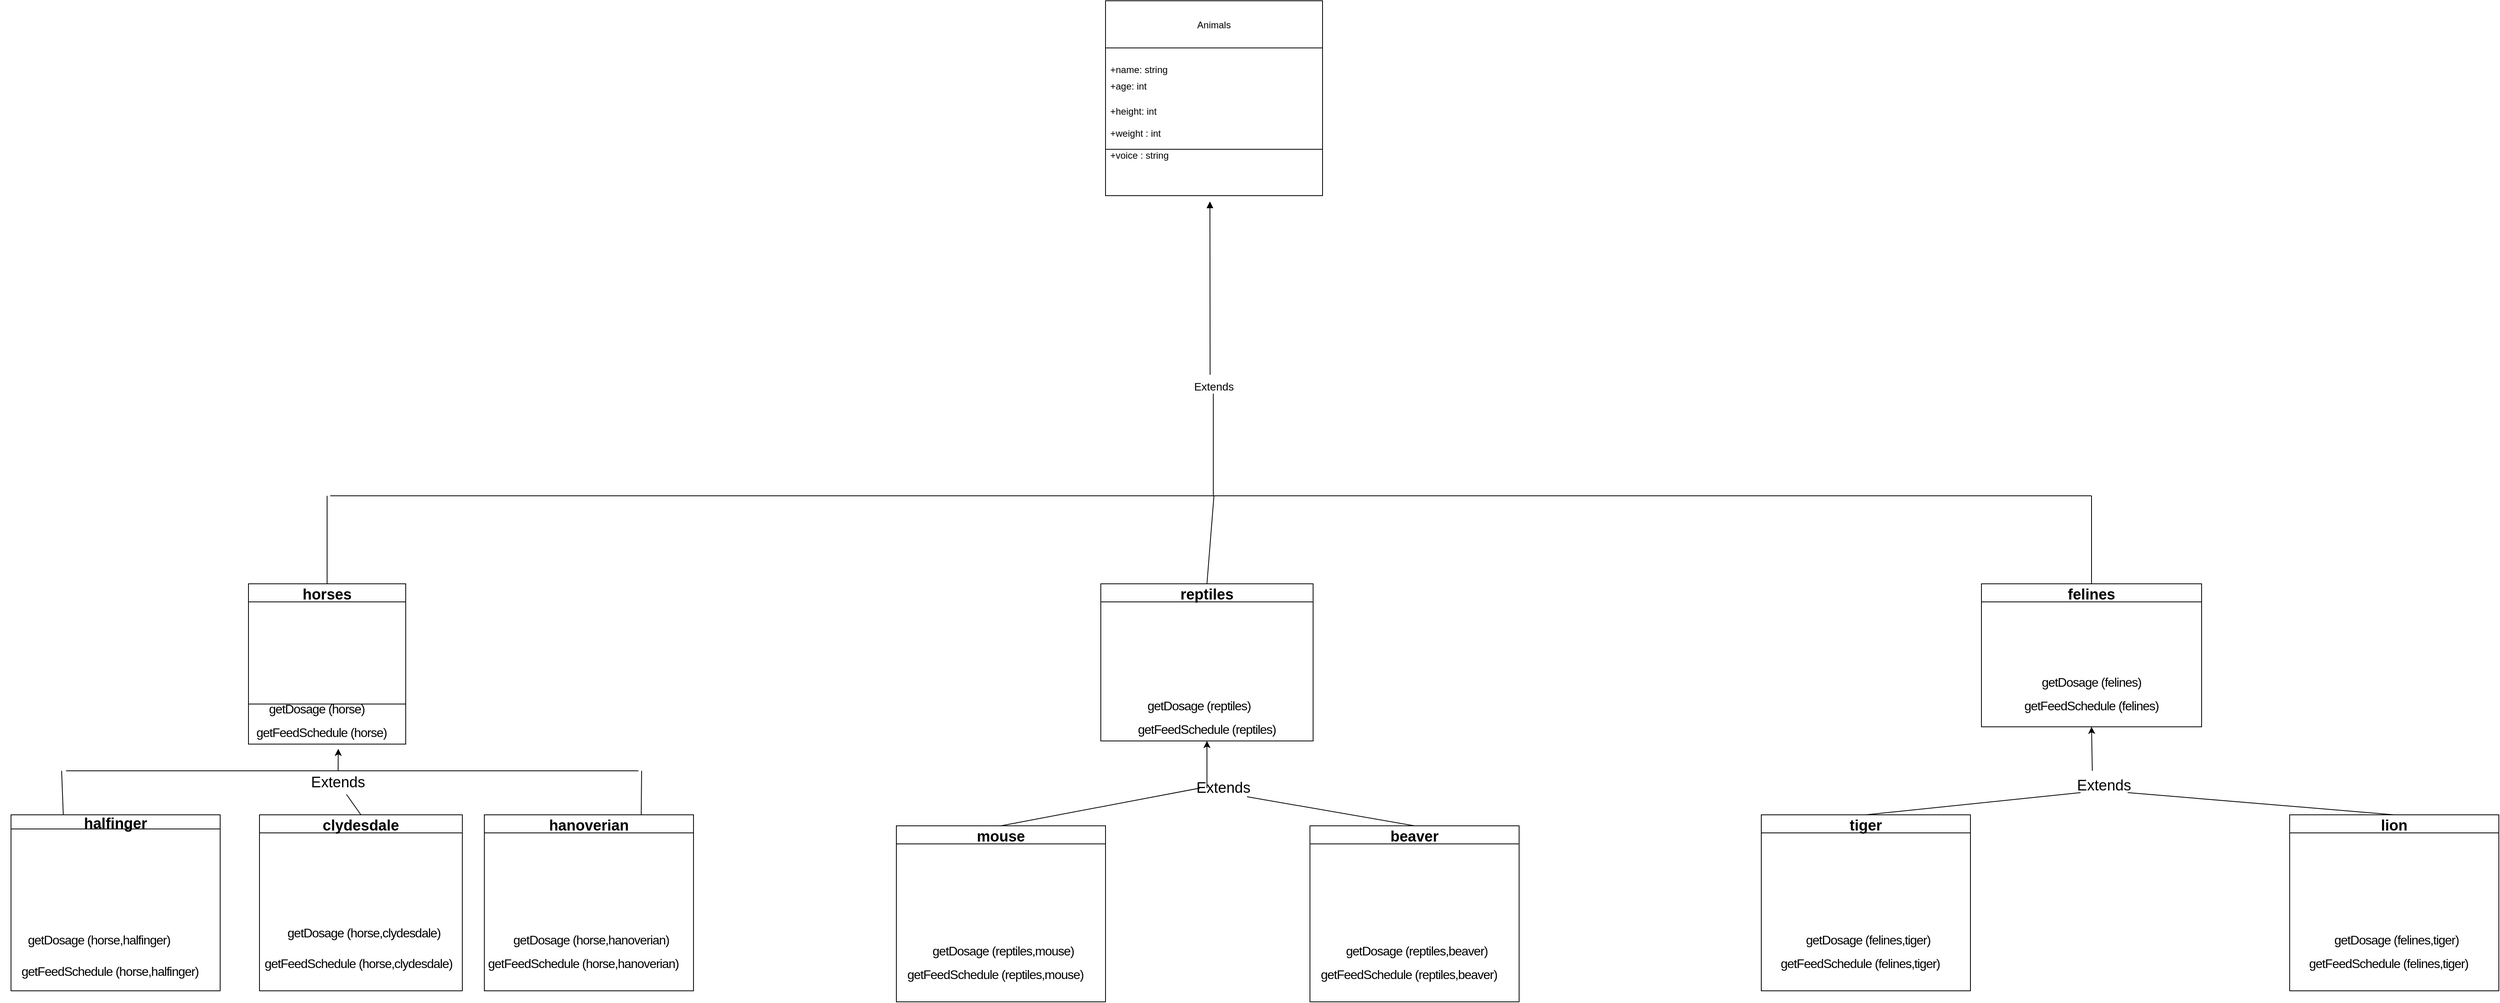 <mxfile version="20.2.3" type="github">
  <diagram id="C5RBs43oDa-KdzZeNtuy" name="Page-1">
    <mxGraphModel dx="5438" dy="3625" grid="1" gridSize="14" guides="1" tooltips="1" connect="1" arrows="1" fold="1" page="1" pageScale="1" pageWidth="827" pageHeight="1169" math="0" shadow="0">
      <root>
        <mxCell id="WIyWlLk6GJQsqaUBKTNV-0" />
        <mxCell id="WIyWlLk6GJQsqaUBKTNV-1" parent="WIyWlLk6GJQsqaUBKTNV-0" />
        <mxCell id="zBG6iMeN6bACDsRi_Z72-0" value="Animals" style="swimlane;fontStyle=0;childLayout=stackLayout;horizontal=1;startSize=60;horizontalStack=0;resizeParent=1;resizeParentMax=0;resizeLast=0;collapsible=1;marginBottom=0;" vertex="1" parent="WIyWlLk6GJQsqaUBKTNV-1">
          <mxGeometry x="342" y="-490" width="276" height="248" as="geometry" />
        </mxCell>
        <mxCell id="zBG6iMeN6bACDsRi_Z72-1" value="&#xa;+name: string" style="text;strokeColor=none;fillColor=none;align=left;verticalAlign=middle;spacingLeft=4;spacingRight=4;overflow=hidden;points=[[0,0.5],[1,0.5]];portConstraint=eastwest;rotatable=0;" vertex="1" parent="zBG6iMeN6bACDsRi_Z72-0">
          <mxGeometry y="60" width="276" height="40" as="geometry" />
        </mxCell>
        <mxCell id="zBG6iMeN6bACDsRi_Z72-2" value="+age: int&#xa;&#xa;" style="text;strokeColor=none;fillColor=none;align=left;verticalAlign=middle;spacingLeft=4;spacingRight=4;overflow=hidden;points=[[0,0.5],[1,0.5]];portConstraint=eastwest;rotatable=0;" vertex="1" parent="zBG6iMeN6bACDsRi_Z72-0">
          <mxGeometry y="100" width="276" height="30" as="geometry" />
        </mxCell>
        <mxCell id="zBG6iMeN6bACDsRi_Z72-16" value="+height: int&#xa;&#xa;+weight : int &#xa;&#xa;+voice : string&#xa;&#xa;&#xa;" style="text;strokeColor=none;fillColor=none;align=left;verticalAlign=middle;spacingLeft=4;spacingRight=4;overflow=hidden;points=[[0,0.5],[1,0.5]];portConstraint=eastwest;rotatable=0;" vertex="1" parent="zBG6iMeN6bACDsRi_Z72-0">
          <mxGeometry y="130" width="276" height="118" as="geometry" />
        </mxCell>
        <mxCell id="zBG6iMeN6bACDsRi_Z72-31" style="edgeStyle=none;rounded=0;orthogonalLoop=1;jettySize=auto;html=1;exitX=0;exitY=0.5;exitDx=0;exitDy=0;entryX=1;entryY=0.5;entryDx=0;entryDy=0;fontSize=19;startArrow=none;startFill=0;endArrow=none;endFill=0;" edge="1" parent="zBG6iMeN6bACDsRi_Z72-0" source="zBG6iMeN6bACDsRi_Z72-16" target="zBG6iMeN6bACDsRi_Z72-16">
          <mxGeometry relative="1" as="geometry" />
        </mxCell>
        <mxCell id="zBG6iMeN6bACDsRi_Z72-4" value="horses" style="swimlane;fontSize=19;" vertex="1" parent="WIyWlLk6GJQsqaUBKTNV-1">
          <mxGeometry x="-748" y="252" width="200" height="204" as="geometry" />
        </mxCell>
        <mxCell id="zBG6iMeN6bACDsRi_Z72-29" value="&lt;span style=&quot;color: rgb(0, 0, 0); font-family: Nunito, sans-serif; font-size: 16px; font-style: normal; font-variant-ligatures: normal; font-variant-caps: normal; font-weight: 400; letter-spacing: -0.64px; orphans: 2; text-align: left; text-indent: 0px; text-transform: none; widows: 2; word-spacing: 0px; -webkit-text-stroke-width: 0px; background-color: rgb(255, 255, 255); text-decoration-thickness: initial; text-decoration-style: initial; text-decoration-color: initial; float: none; display: inline !important;&quot;&gt;getDosage (horse)&lt;/span&gt;" style="text;html=1;strokeColor=none;fillColor=none;align=center;verticalAlign=middle;whiteSpace=wrap;rounded=0;fontSize=19;" vertex="1" parent="zBG6iMeN6bACDsRi_Z72-4">
          <mxGeometry x="20" y="144" width="134" height="30" as="geometry" />
        </mxCell>
        <mxCell id="zBG6iMeN6bACDsRi_Z72-30" value="&lt;span style=&quot;color: rgb(0, 0, 0); font-family: Nunito, sans-serif; font-size: 16px; font-style: normal; font-variant-ligatures: normal; font-variant-caps: normal; font-weight: 400; letter-spacing: -0.64px; orphans: 2; text-align: left; text-indent: 0px; text-transform: none; widows: 2; word-spacing: 0px; -webkit-text-stroke-width: 0px; background-color: rgb(255, 255, 255); text-decoration-thickness: initial; text-decoration-style: initial; text-decoration-color: initial; float: none; display: inline !important;&quot;&gt;getFeedSchedule (horse)&lt;/span&gt;" style="text;html=1;strokeColor=none;fillColor=none;align=center;verticalAlign=middle;whiteSpace=wrap;rounded=0;fontSize=19;" vertex="1" parent="zBG6iMeN6bACDsRi_Z72-4">
          <mxGeometry y="174" width="186" height="30" as="geometry" />
        </mxCell>
        <mxCell id="zBG6iMeN6bACDsRi_Z72-5" value="" style="endArrow=none;html=1;rounded=0;" edge="1" parent="WIyWlLk6GJQsqaUBKTNV-1">
          <mxGeometry width="50" height="50" relative="1" as="geometry">
            <mxPoint x="-644" y="140" as="sourcePoint" />
            <mxPoint x="1596" y="140" as="targetPoint" />
            <Array as="points" />
          </mxGeometry>
        </mxCell>
        <mxCell id="zBG6iMeN6bACDsRi_Z72-8" style="rounded=0;orthogonalLoop=1;jettySize=auto;html=1;exitX=0.5;exitY=0;exitDx=0;exitDy=0;startArrow=none;startFill=0;endArrow=none;endFill=0;" edge="1" parent="WIyWlLk6GJQsqaUBKTNV-1" source="zBG6iMeN6bACDsRi_Z72-4">
          <mxGeometry relative="1" as="geometry">
            <mxPoint x="-648" y="140" as="targetPoint" />
          </mxGeometry>
        </mxCell>
        <mxCell id="zBG6iMeN6bACDsRi_Z72-23" style="edgeStyle=none;rounded=0;orthogonalLoop=1;jettySize=auto;html=1;exitX=0.5;exitY=0;exitDx=0;exitDy=0;startArrow=none;startFill=0;endArrow=none;endFill=0;" edge="1" parent="WIyWlLk6GJQsqaUBKTNV-1" source="zBG6iMeN6bACDsRi_Z72-19">
          <mxGeometry relative="1" as="geometry">
            <mxPoint x="479.889" y="140.0" as="targetPoint" />
          </mxGeometry>
        </mxCell>
        <mxCell id="zBG6iMeN6bACDsRi_Z72-71" style="edgeStyle=none;rounded=0;orthogonalLoop=1;jettySize=auto;html=1;exitX=0;exitY=0.5;exitDx=0;exitDy=0;entryX=0.5;entryY=0;entryDx=0;entryDy=0;fontSize=19;startArrow=none;startFill=0;endArrow=none;endFill=0;" edge="1" parent="WIyWlLk6GJQsqaUBKTNV-1" source="zBG6iMeN6bACDsRi_Z72-90" target="zBG6iMeN6bACDsRi_Z72-65">
          <mxGeometry relative="1" as="geometry" />
        </mxCell>
        <mxCell id="zBG6iMeN6bACDsRi_Z72-72" style="edgeStyle=none;rounded=0;orthogonalLoop=1;jettySize=auto;html=1;exitX=1;exitY=0.75;exitDx=0;exitDy=0;entryX=0.5;entryY=0;entryDx=0;entryDy=0;fontSize=19;startArrow=none;startFill=0;endArrow=none;endFill=0;" edge="1" parent="WIyWlLk6GJQsqaUBKTNV-1" source="zBG6iMeN6bACDsRi_Z72-90" target="zBG6iMeN6bACDsRi_Z72-68">
          <mxGeometry relative="1" as="geometry" />
        </mxCell>
        <mxCell id="zBG6iMeN6bACDsRi_Z72-19" value="reptiles" style="swimlane;fontSize=19;" vertex="1" parent="WIyWlLk6GJQsqaUBKTNV-1">
          <mxGeometry x="336" y="252" width="270" height="200" as="geometry" />
        </mxCell>
        <mxCell id="zBG6iMeN6bACDsRi_Z72-74" value="&lt;span style=&quot;color: rgb(0, 0, 0); font-family: Nunito, sans-serif; font-size: 16px; font-style: normal; font-variant-ligatures: normal; font-variant-caps: normal; font-weight: 400; letter-spacing: -0.64px; orphans: 2; text-align: left; text-indent: 0px; text-transform: none; widows: 2; word-spacing: 0px; -webkit-text-stroke-width: 0px; background-color: rgb(255, 255, 255); text-decoration-thickness: initial; text-decoration-style: initial; text-decoration-color: initial; float: none; display: inline !important;&quot;&gt;getDosage (reptiles)&lt;/span&gt;" style="text;html=1;strokeColor=none;fillColor=none;align=center;verticalAlign=middle;whiteSpace=wrap;rounded=0;fontSize=19;" vertex="1" parent="zBG6iMeN6bACDsRi_Z72-19">
          <mxGeometry x="9" y="140" width="232" height="30" as="geometry" />
        </mxCell>
        <mxCell id="zBG6iMeN6bACDsRi_Z72-75" value="&lt;span style=&quot;color: rgb(0, 0, 0); font-family: Nunito, sans-serif; font-size: 16px; font-style: normal; font-variant-ligatures: normal; font-variant-caps: normal; font-weight: 400; letter-spacing: -0.64px; orphans: 2; text-align: left; text-indent: 0px; text-transform: none; widows: 2; word-spacing: 0px; -webkit-text-stroke-width: 0px; background-color: rgb(255, 255, 255); text-decoration-thickness: initial; text-decoration-style: initial; text-decoration-color: initial; float: none; display: inline !important;&quot;&gt;getFeedSchedule (reptiles)&lt;/span&gt;" style="text;html=1;strokeColor=none;fillColor=none;align=center;verticalAlign=middle;whiteSpace=wrap;rounded=0;fontSize=19;" vertex="1" parent="zBG6iMeN6bACDsRi_Z72-19">
          <mxGeometry x="9" y="170" width="252" height="30" as="geometry" />
        </mxCell>
        <mxCell id="zBG6iMeN6bACDsRi_Z72-22" style="edgeStyle=none;rounded=0;orthogonalLoop=1;jettySize=auto;html=1;exitX=0.5;exitY=0;exitDx=0;exitDy=0;startArrow=none;startFill=0;endArrow=none;endFill=0;" edge="1" parent="WIyWlLk6GJQsqaUBKTNV-1" source="zBG6iMeN6bACDsRi_Z72-20">
          <mxGeometry relative="1" as="geometry">
            <mxPoint x="1596" y="140" as="targetPoint" />
          </mxGeometry>
        </mxCell>
        <mxCell id="zBG6iMeN6bACDsRi_Z72-93" style="edgeStyle=none;rounded=0;orthogonalLoop=1;jettySize=auto;html=1;exitX=0.5;exitY=1;exitDx=0;exitDy=0;entryX=0.25;entryY=0;entryDx=0;entryDy=0;fontSize=19;startArrow=classic;startFill=1;endArrow=none;endFill=0;" edge="1" parent="WIyWlLk6GJQsqaUBKTNV-1" source="zBG6iMeN6bACDsRi_Z72-20" target="zBG6iMeN6bACDsRi_Z72-92">
          <mxGeometry relative="1" as="geometry" />
        </mxCell>
        <mxCell id="zBG6iMeN6bACDsRi_Z72-20" value="felines" style="swimlane;fontSize=19;startSize=23;" vertex="1" parent="WIyWlLk6GJQsqaUBKTNV-1">
          <mxGeometry x="1456" y="252" width="280" height="182" as="geometry" />
        </mxCell>
        <mxCell id="zBG6iMeN6bACDsRi_Z72-88" value="&lt;span style=&quot;color: rgb(0, 0, 0); font-family: Nunito, sans-serif; font-size: 16px; font-style: normal; font-variant-ligatures: normal; font-variant-caps: normal; font-weight: 400; letter-spacing: -0.64px; orphans: 2; text-align: left; text-indent: 0px; text-transform: none; widows: 2; word-spacing: 0px; -webkit-text-stroke-width: 0px; background-color: rgb(255, 255, 255); text-decoration-thickness: initial; text-decoration-style: initial; text-decoration-color: initial; float: none; display: inline !important;&quot;&gt;getFeedSchedule (felines)&lt;/span&gt;" style="text;html=1;strokeColor=none;fillColor=none;align=center;verticalAlign=middle;whiteSpace=wrap;rounded=0;fontSize=19;" vertex="1" parent="zBG6iMeN6bACDsRi_Z72-20">
          <mxGeometry x="14" y="140" width="252" height="30" as="geometry" />
        </mxCell>
        <mxCell id="zBG6iMeN6bACDsRi_Z72-89" value="&lt;span style=&quot;color: rgb(0, 0, 0); font-family: Nunito, sans-serif; font-size: 16px; font-style: normal; font-variant-ligatures: normal; font-variant-caps: normal; font-weight: 400; letter-spacing: -0.64px; orphans: 2; text-align: left; text-indent: 0px; text-transform: none; widows: 2; word-spacing: 0px; -webkit-text-stroke-width: 0px; background-color: rgb(255, 255, 255); text-decoration-thickness: initial; text-decoration-style: initial; text-decoration-color: initial; float: none; display: inline !important;&quot;&gt;getDosage (felines)&lt;/span&gt;" style="text;html=1;strokeColor=none;fillColor=none;align=center;verticalAlign=middle;whiteSpace=wrap;rounded=0;fontSize=19;" vertex="1" parent="zBG6iMeN6bACDsRi_Z72-20">
          <mxGeometry x="24" y="110" width="232" height="30" as="geometry" />
        </mxCell>
        <mxCell id="zBG6iMeN6bACDsRi_Z72-21" style="edgeStyle=none;rounded=0;orthogonalLoop=1;jettySize=auto;html=1;exitX=0.5;exitY=0;exitDx=0;exitDy=0;startArrow=none;startFill=0;endArrow=none;endFill=0;" edge="1" parent="WIyWlLk6GJQsqaUBKTNV-1" source="zBG6iMeN6bACDsRi_Z72-20" target="zBG6iMeN6bACDsRi_Z72-20">
          <mxGeometry relative="1" as="geometry" />
        </mxCell>
        <mxCell id="zBG6iMeN6bACDsRi_Z72-24" value="" style="endArrow=none;html=1;rounded=0;" edge="1" parent="WIyWlLk6GJQsqaUBKTNV-1">
          <mxGeometry width="50" height="50" relative="1" as="geometry">
            <mxPoint x="479.09" y="140" as="sourcePoint" />
            <mxPoint x="479.09" y="10" as="targetPoint" />
          </mxGeometry>
        </mxCell>
        <mxCell id="zBG6iMeN6bACDsRi_Z72-26" value="Extends" style="text;html=1;strokeColor=none;fillColor=none;align=center;verticalAlign=middle;whiteSpace=wrap;rounded=0;fontSize=14;" vertex="1" parent="WIyWlLk6GJQsqaUBKTNV-1">
          <mxGeometry x="450" y="-14" width="60" height="30" as="geometry" />
        </mxCell>
        <mxCell id="zBG6iMeN6bACDsRi_Z72-27" value="" style="endArrow=block;html=1;rounded=0;fontSize=14;entryX=0.481;entryY=1.062;entryDx=0;entryDy=0;entryPerimeter=0;endFill=1;" edge="1" parent="WIyWlLk6GJQsqaUBKTNV-1" target="zBG6iMeN6bACDsRi_Z72-16">
          <mxGeometry width="50" height="50" relative="1" as="geometry">
            <mxPoint x="475" y="-14" as="sourcePoint" />
            <mxPoint x="476" y="-42" as="targetPoint" />
          </mxGeometry>
        </mxCell>
        <mxCell id="zBG6iMeN6bACDsRi_Z72-28" style="edgeStyle=none;rounded=0;orthogonalLoop=1;jettySize=auto;html=1;exitX=0;exitY=0.75;exitDx=0;exitDy=0;entryX=1;entryY=0.75;entryDx=0;entryDy=0;fontSize=19;startArrow=none;startFill=0;endArrow=none;endFill=0;" edge="1" parent="WIyWlLk6GJQsqaUBKTNV-1" source="zBG6iMeN6bACDsRi_Z72-4" target="zBG6iMeN6bACDsRi_Z72-4">
          <mxGeometry relative="1" as="geometry" />
        </mxCell>
        <mxCell id="zBG6iMeN6bACDsRi_Z72-48" style="edgeStyle=none;rounded=0;orthogonalLoop=1;jettySize=auto;html=1;exitX=0.75;exitY=0;exitDx=0;exitDy=0;fontSize=19;startArrow=none;startFill=0;endArrow=none;endFill=0;" edge="1" parent="WIyWlLk6GJQsqaUBKTNV-1" source="zBG6iMeN6bACDsRi_Z72-33">
          <mxGeometry relative="1" as="geometry">
            <mxPoint x="-248" y="490" as="targetPoint" />
          </mxGeometry>
        </mxCell>
        <mxCell id="zBG6iMeN6bACDsRi_Z72-33" value="hanoverian" style="swimlane;fontSize=19;" vertex="1" parent="WIyWlLk6GJQsqaUBKTNV-1">
          <mxGeometry x="-448" y="546" width="266" height="224" as="geometry" />
        </mxCell>
        <mxCell id="zBG6iMeN6bACDsRi_Z72-34" value="&lt;span style=&quot;color: rgb(0, 0, 0); font-family: Nunito, sans-serif; font-size: 16px; font-style: normal; font-variant-ligatures: normal; font-variant-caps: normal; font-weight: 400; letter-spacing: -0.64px; orphans: 2; text-align: left; text-indent: 0px; text-transform: none; widows: 2; word-spacing: 0px; -webkit-text-stroke-width: 0px; background-color: rgb(255, 255, 255); text-decoration-thickness: initial; text-decoration-style: initial; text-decoration-color: initial; float: none; display: inline !important;&quot;&gt;getDosage (horse,hanoverian)&lt;/span&gt;" style="text;html=1;strokeColor=none;fillColor=none;align=center;verticalAlign=middle;whiteSpace=wrap;rounded=0;fontSize=19;" vertex="1" parent="zBG6iMeN6bACDsRi_Z72-33">
          <mxGeometry x="20" y="144" width="232" height="30" as="geometry" />
        </mxCell>
        <mxCell id="zBG6iMeN6bACDsRi_Z72-35" value="&lt;span style=&quot;color: rgb(0, 0, 0); font-family: Nunito, sans-serif; font-size: 16px; font-style: normal; font-variant-ligatures: normal; font-variant-caps: normal; font-weight: 400; letter-spacing: -0.64px; orphans: 2; text-align: left; text-indent: 0px; text-transform: none; widows: 2; word-spacing: 0px; -webkit-text-stroke-width: 0px; background-color: rgb(255, 255, 255); text-decoration-thickness: initial; text-decoration-style: initial; text-decoration-color: initial; float: none; display: inline !important;&quot;&gt;getFeedSchedule (horse,hanoverian)&lt;/span&gt;" style="text;html=1;strokeColor=none;fillColor=none;align=center;verticalAlign=middle;whiteSpace=wrap;rounded=0;fontSize=19;" vertex="1" parent="zBG6iMeN6bACDsRi_Z72-33">
          <mxGeometry y="174" width="252" height="30" as="geometry" />
        </mxCell>
        <mxCell id="zBG6iMeN6bACDsRi_Z72-43" style="edgeStyle=none;rounded=0;orthogonalLoop=1;jettySize=auto;html=1;exitX=0.5;exitY=0;exitDx=0;exitDy=0;fontSize=19;startArrow=none;startFill=0;endArrow=none;endFill=0;" edge="1" parent="WIyWlLk6GJQsqaUBKTNV-1" source="zBG6iMeN6bACDsRi_Z72-49">
          <mxGeometry relative="1" as="geometry">
            <mxPoint x="-634" y="490" as="targetPoint" />
          </mxGeometry>
        </mxCell>
        <mxCell id="zBG6iMeN6bACDsRi_Z72-36" value="clydesdale" style="swimlane;fontSize=19;" vertex="1" parent="WIyWlLk6GJQsqaUBKTNV-1">
          <mxGeometry x="-734" y="546" width="258" height="224" as="geometry" />
        </mxCell>
        <mxCell id="zBG6iMeN6bACDsRi_Z72-37" value="&lt;span style=&quot;color: rgb(0, 0, 0); font-family: Nunito, sans-serif; font-size: 16px; font-style: normal; font-variant-ligatures: normal; font-variant-caps: normal; font-weight: 400; letter-spacing: -0.64px; orphans: 2; text-align: left; text-indent: 0px; text-transform: none; widows: 2; word-spacing: 0px; -webkit-text-stroke-width: 0px; background-color: rgb(255, 255, 255); text-decoration-thickness: initial; text-decoration-style: initial; text-decoration-color: initial; float: none; display: inline !important;&quot;&gt;getDosage (horse,clydesdale)&lt;/span&gt;" style="text;html=1;strokeColor=none;fillColor=none;align=center;verticalAlign=middle;whiteSpace=wrap;rounded=0;fontSize=19;" vertex="1" parent="zBG6iMeN6bACDsRi_Z72-36">
          <mxGeometry x="14" y="126" width="238" height="48" as="geometry" />
        </mxCell>
        <mxCell id="zBG6iMeN6bACDsRi_Z72-38" value="&lt;span style=&quot;color: rgb(0, 0, 0); font-family: Nunito, sans-serif; font-size: 16px; font-style: normal; font-variant-ligatures: normal; font-variant-caps: normal; font-weight: 400; letter-spacing: -0.64px; orphans: 2; text-align: left; text-indent: 0px; text-transform: none; widows: 2; word-spacing: 0px; -webkit-text-stroke-width: 0px; background-color: rgb(255, 255, 255); text-decoration-thickness: initial; text-decoration-style: initial; text-decoration-color: initial; float: none; display: inline !important;&quot;&gt;getFeedSchedule (horse,clydesdale)&lt;/span&gt;" style="text;html=1;strokeColor=none;fillColor=none;align=center;verticalAlign=middle;whiteSpace=wrap;rounded=0;fontSize=19;" vertex="1" parent="zBG6iMeN6bACDsRi_Z72-36">
          <mxGeometry y="174" width="252" height="30" as="geometry" />
        </mxCell>
        <mxCell id="zBG6iMeN6bACDsRi_Z72-47" style="edgeStyle=none;rounded=0;orthogonalLoop=1;jettySize=auto;html=1;exitX=0.25;exitY=0;exitDx=0;exitDy=0;fontSize=19;startArrow=none;startFill=0;endArrow=none;endFill=0;" edge="1" parent="WIyWlLk6GJQsqaUBKTNV-1" source="zBG6iMeN6bACDsRi_Z72-39">
          <mxGeometry relative="1" as="geometry">
            <mxPoint x="-985.647" y="490" as="targetPoint" />
          </mxGeometry>
        </mxCell>
        <mxCell id="zBG6iMeN6bACDsRi_Z72-39" value="halfinger" style="swimlane;fontSize=19;startSize=18;" vertex="1" parent="WIyWlLk6GJQsqaUBKTNV-1">
          <mxGeometry x="-1050" y="546" width="266" height="224" as="geometry" />
        </mxCell>
        <mxCell id="zBG6iMeN6bACDsRi_Z72-40" value="&lt;span style=&quot;color: rgb(0, 0, 0); font-family: Nunito, sans-serif; font-size: 16px; font-style: normal; font-variant-ligatures: normal; font-variant-caps: normal; font-weight: 400; letter-spacing: -0.64px; orphans: 2; text-align: left; text-indent: 0px; text-transform: none; widows: 2; word-spacing: 0px; -webkit-text-stroke-width: 0px; background-color: rgb(255, 255, 255); text-decoration-thickness: initial; text-decoration-style: initial; text-decoration-color: initial; float: none; display: inline !important;&quot;&gt;getDosage (horse,halfinger)&lt;/span&gt;" style="text;html=1;strokeColor=none;fillColor=none;align=center;verticalAlign=middle;whiteSpace=wrap;rounded=0;fontSize=19;" vertex="1" parent="zBG6iMeN6bACDsRi_Z72-39">
          <mxGeometry x="17" y="144" width="190" height="30" as="geometry" />
        </mxCell>
        <mxCell id="zBG6iMeN6bACDsRi_Z72-55" style="edgeStyle=none;rounded=0;orthogonalLoop=1;jettySize=auto;html=1;fontSize=19;startArrow=none;startFill=0;endArrow=classic;endFill=1;" edge="1" parent="zBG6iMeN6bACDsRi_Z72-39" source="zBG6iMeN6bACDsRi_Z72-41" target="zBG6iMeN6bACDsRi_Z72-40">
          <mxGeometry relative="1" as="geometry" />
        </mxCell>
        <mxCell id="zBG6iMeN6bACDsRi_Z72-41" value="&lt;span style=&quot;color: rgb(0, 0, 0); font-family: Nunito, sans-serif; font-size: 16px; font-style: normal; font-variant-ligatures: normal; font-variant-caps: normal; font-weight: 400; letter-spacing: -0.64px; orphans: 2; text-align: left; text-indent: 0px; text-transform: none; widows: 2; word-spacing: 0px; -webkit-text-stroke-width: 0px; background-color: rgb(255, 255, 255); text-decoration-thickness: initial; text-decoration-style: initial; text-decoration-color: initial; float: none; display: inline !important;&quot;&gt;getFeedSchedule (horse,halfinger)&lt;/span&gt;" style="text;html=1;strokeColor=none;fillColor=none;align=center;verticalAlign=middle;whiteSpace=wrap;rounded=0;fontSize=19;" vertex="1" parent="zBG6iMeN6bACDsRi_Z72-39">
          <mxGeometry x="-14" y="174" width="280" height="50" as="geometry" />
        </mxCell>
        <mxCell id="zBG6iMeN6bACDsRi_Z72-46" value="" style="endArrow=none;html=1;rounded=0;fontSize=19;" edge="1" parent="WIyWlLk6GJQsqaUBKTNV-1">
          <mxGeometry width="50" height="50" relative="1" as="geometry">
            <mxPoint x="-980" y="490" as="sourcePoint" />
            <mxPoint x="-252" y="490" as="targetPoint" />
          </mxGeometry>
        </mxCell>
        <mxCell id="zBG6iMeN6bACDsRi_Z72-51" style="edgeStyle=none;rounded=0;orthogonalLoop=1;jettySize=auto;html=1;exitX=0.5;exitY=0;exitDx=0;exitDy=0;entryX=0.614;entryY=1.2;entryDx=0;entryDy=0;entryPerimeter=0;fontSize=19;startArrow=none;startFill=0;endArrow=classic;endFill=1;" edge="1" parent="WIyWlLk6GJQsqaUBKTNV-1" source="zBG6iMeN6bACDsRi_Z72-49" target="zBG6iMeN6bACDsRi_Z72-30">
          <mxGeometry relative="1" as="geometry" />
        </mxCell>
        <mxCell id="zBG6iMeN6bACDsRi_Z72-49" value="Extends" style="text;html=1;strokeColor=none;fillColor=none;align=center;verticalAlign=middle;whiteSpace=wrap;rounded=0;fontSize=19;" vertex="1" parent="WIyWlLk6GJQsqaUBKTNV-1">
          <mxGeometry x="-664" y="490" width="60" height="30" as="geometry" />
        </mxCell>
        <mxCell id="zBG6iMeN6bACDsRi_Z72-50" value="" style="edgeStyle=none;rounded=0;orthogonalLoop=1;jettySize=auto;html=1;exitX=0.5;exitY=0;exitDx=0;exitDy=0;fontSize=19;startArrow=none;startFill=0;endArrow=none;endFill=0;" edge="1" parent="WIyWlLk6GJQsqaUBKTNV-1" source="zBG6iMeN6bACDsRi_Z72-36" target="zBG6iMeN6bACDsRi_Z72-49">
          <mxGeometry relative="1" as="geometry">
            <mxPoint x="-634.0" y="490" as="targetPoint" />
            <mxPoint x="-634.0" y="546" as="sourcePoint" />
          </mxGeometry>
        </mxCell>
        <mxCell id="zBG6iMeN6bACDsRi_Z72-65" value="mouse" style="swimlane;fontSize=19;" vertex="1" parent="WIyWlLk6GJQsqaUBKTNV-1">
          <mxGeometry x="76" y="560" width="266" height="224" as="geometry" />
        </mxCell>
        <mxCell id="zBG6iMeN6bACDsRi_Z72-66" value="&lt;span style=&quot;color: rgb(0, 0, 0); font-family: Nunito, sans-serif; font-size: 16px; font-style: normal; font-variant-ligatures: normal; font-variant-caps: normal; font-weight: 400; letter-spacing: -0.64px; orphans: 2; text-align: left; text-indent: 0px; text-transform: none; widows: 2; word-spacing: 0px; -webkit-text-stroke-width: 0px; background-color: rgb(255, 255, 255); text-decoration-thickness: initial; text-decoration-style: initial; text-decoration-color: initial; float: none; display: inline !important;&quot;&gt;getDosage (reptiles,mouse)&lt;/span&gt;" style="text;html=1;strokeColor=none;fillColor=none;align=center;verticalAlign=middle;whiteSpace=wrap;rounded=0;fontSize=19;" vertex="1" parent="zBG6iMeN6bACDsRi_Z72-65">
          <mxGeometry x="20" y="144" width="232" height="30" as="geometry" />
        </mxCell>
        <mxCell id="zBG6iMeN6bACDsRi_Z72-67" value="&lt;span style=&quot;color: rgb(0, 0, 0); font-family: Nunito, sans-serif; font-size: 16px; font-style: normal; font-variant-ligatures: normal; font-variant-caps: normal; font-weight: 400; letter-spacing: -0.64px; orphans: 2; text-align: left; text-indent: 0px; text-transform: none; widows: 2; word-spacing: 0px; -webkit-text-stroke-width: 0px; background-color: rgb(255, 255, 255); text-decoration-thickness: initial; text-decoration-style: initial; text-decoration-color: initial; float: none; display: inline !important;&quot;&gt;getFeedSchedule (reptiles,mouse)&lt;/span&gt;" style="text;html=1;strokeColor=none;fillColor=none;align=center;verticalAlign=middle;whiteSpace=wrap;rounded=0;fontSize=19;" vertex="1" parent="zBG6iMeN6bACDsRi_Z72-65">
          <mxGeometry y="174" width="252" height="30" as="geometry" />
        </mxCell>
        <mxCell id="zBG6iMeN6bACDsRi_Z72-68" value="beaver" style="swimlane;fontSize=19;" vertex="1" parent="WIyWlLk6GJQsqaUBKTNV-1">
          <mxGeometry x="602" y="560" width="266" height="224" as="geometry" />
        </mxCell>
        <mxCell id="zBG6iMeN6bACDsRi_Z72-69" value="&lt;span style=&quot;color: rgb(0, 0, 0); font-family: Nunito, sans-serif; font-size: 16px; font-style: normal; font-variant-ligatures: normal; font-variant-caps: normal; font-weight: 400; letter-spacing: -0.64px; orphans: 2; text-align: left; text-indent: 0px; text-transform: none; widows: 2; word-spacing: 0px; -webkit-text-stroke-width: 0px; background-color: rgb(255, 255, 255); text-decoration-thickness: initial; text-decoration-style: initial; text-decoration-color: initial; float: none; display: inline !important;&quot;&gt;getDosage (reptiles,beaver)&lt;/span&gt;" style="text;html=1;strokeColor=none;fillColor=none;align=center;verticalAlign=middle;whiteSpace=wrap;rounded=0;fontSize=19;" vertex="1" parent="zBG6iMeN6bACDsRi_Z72-68">
          <mxGeometry x="20" y="144" width="232" height="30" as="geometry" />
        </mxCell>
        <mxCell id="zBG6iMeN6bACDsRi_Z72-70" value="&lt;span style=&quot;color: rgb(0, 0, 0); font-family: Nunito, sans-serif; font-size: 16px; font-style: normal; font-variant-ligatures: normal; font-variant-caps: normal; font-weight: 400; letter-spacing: -0.64px; orphans: 2; text-align: left; text-indent: 0px; text-transform: none; widows: 2; word-spacing: 0px; -webkit-text-stroke-width: 0px; background-color: rgb(255, 255, 255); text-decoration-thickness: initial; text-decoration-style: initial; text-decoration-color: initial; float: none; display: inline !important;&quot;&gt;getFeedSchedule (reptiles,beaver)&lt;/span&gt;" style="text;html=1;strokeColor=none;fillColor=none;align=center;verticalAlign=middle;whiteSpace=wrap;rounded=0;fontSize=19;" vertex="1" parent="zBG6iMeN6bACDsRi_Z72-68">
          <mxGeometry y="174" width="252" height="30" as="geometry" />
        </mxCell>
        <mxCell id="zBG6iMeN6bACDsRi_Z72-85" style="edgeStyle=none;rounded=0;orthogonalLoop=1;jettySize=auto;html=1;exitX=0.5;exitY=0;exitDx=0;exitDy=0;entryX=1;entryY=0.75;entryDx=0;entryDy=0;fontSize=19;startArrow=none;startFill=0;endArrow=none;endFill=0;" edge="1" parent="WIyWlLk6GJQsqaUBKTNV-1" source="zBG6iMeN6bACDsRi_Z72-78" target="zBG6iMeN6bACDsRi_Z72-92">
          <mxGeometry relative="1" as="geometry" />
        </mxCell>
        <mxCell id="zBG6iMeN6bACDsRi_Z72-78" value="lion" style="swimlane;fontSize=19;" vertex="1" parent="WIyWlLk6GJQsqaUBKTNV-1">
          <mxGeometry x="1848" y="546" width="266" height="224" as="geometry" />
        </mxCell>
        <mxCell id="zBG6iMeN6bACDsRi_Z72-79" value="&lt;span style=&quot;color: rgb(0, 0, 0); font-family: Nunito, sans-serif; font-size: 16px; font-style: normal; font-variant-ligatures: normal; font-variant-caps: normal; font-weight: 400; letter-spacing: -0.64px; orphans: 2; text-align: left; text-indent: 0px; text-transform: none; widows: 2; word-spacing: 0px; -webkit-text-stroke-width: 0px; background-color: rgb(255, 255, 255); text-decoration-thickness: initial; text-decoration-style: initial; text-decoration-color: initial; float: none; display: inline !important;&quot;&gt;getDosage (felines,tiger)&lt;/span&gt;" style="text;html=1;strokeColor=none;fillColor=none;align=center;verticalAlign=middle;whiteSpace=wrap;rounded=0;fontSize=19;" vertex="1" parent="zBG6iMeN6bACDsRi_Z72-78">
          <mxGeometry x="20" y="144" width="232" height="30" as="geometry" />
        </mxCell>
        <mxCell id="zBG6iMeN6bACDsRi_Z72-80" value="&lt;span style=&quot;color: rgb(0, 0, 0); font-family: Nunito, sans-serif; font-size: 16px; font-style: normal; font-variant-ligatures: normal; font-variant-caps: normal; font-weight: 400; letter-spacing: -0.64px; orphans: 2; text-align: left; text-indent: 0px; text-transform: none; widows: 2; word-spacing: 0px; -webkit-text-stroke-width: 0px; background-color: rgb(255, 255, 255); text-decoration-thickness: initial; text-decoration-style: initial; text-decoration-color: initial; float: none; display: inline !important;&quot;&gt;getFeedSchedule (felines,tiger)&lt;/span&gt;" style="text;html=1;strokeColor=none;fillColor=none;align=center;verticalAlign=middle;whiteSpace=wrap;rounded=0;fontSize=19;" vertex="1" parent="zBG6iMeN6bACDsRi_Z72-78">
          <mxGeometry y="174" width="252" height="30" as="geometry" />
        </mxCell>
        <mxCell id="zBG6iMeN6bACDsRi_Z72-84" style="edgeStyle=none;rounded=0;orthogonalLoop=1;jettySize=auto;html=1;exitX=0.5;exitY=0;exitDx=0;exitDy=0;entryX=0;entryY=0.75;entryDx=0;entryDy=0;fontSize=19;startArrow=none;startFill=0;endArrow=none;endFill=0;" edge="1" parent="WIyWlLk6GJQsqaUBKTNV-1" source="zBG6iMeN6bACDsRi_Z72-81" target="zBG6iMeN6bACDsRi_Z72-92">
          <mxGeometry relative="1" as="geometry" />
        </mxCell>
        <mxCell id="zBG6iMeN6bACDsRi_Z72-81" value="tiger" style="swimlane;fontSize=19;startSize=23;" vertex="1" parent="WIyWlLk6GJQsqaUBKTNV-1">
          <mxGeometry x="1176" y="546" width="266" height="224" as="geometry" />
        </mxCell>
        <mxCell id="zBG6iMeN6bACDsRi_Z72-82" value="&lt;span style=&quot;color: rgb(0, 0, 0); font-family: Nunito, sans-serif; font-size: 16px; font-style: normal; font-variant-ligatures: normal; font-variant-caps: normal; font-weight: 400; letter-spacing: -0.64px; orphans: 2; text-align: left; text-indent: 0px; text-transform: none; widows: 2; word-spacing: 0px; -webkit-text-stroke-width: 0px; background-color: rgb(255, 255, 255); text-decoration-thickness: initial; text-decoration-style: initial; text-decoration-color: initial; float: none; display: inline !important;&quot;&gt;getDosage (felines,tiger)&lt;/span&gt;" style="text;html=1;strokeColor=none;fillColor=none;align=center;verticalAlign=middle;whiteSpace=wrap;rounded=0;fontSize=19;" vertex="1" parent="zBG6iMeN6bACDsRi_Z72-81">
          <mxGeometry x="20" y="144" width="232" height="30" as="geometry" />
        </mxCell>
        <mxCell id="zBG6iMeN6bACDsRi_Z72-83" value="&lt;span style=&quot;color: rgb(0, 0, 0); font-family: Nunito, sans-serif; font-size: 16px; font-style: normal; font-variant-ligatures: normal; font-variant-caps: normal; font-weight: 400; letter-spacing: -0.64px; orphans: 2; text-align: left; text-indent: 0px; text-transform: none; widows: 2; word-spacing: 0px; -webkit-text-stroke-width: 0px; background-color: rgb(255, 255, 255); text-decoration-thickness: initial; text-decoration-style: initial; text-decoration-color: initial; float: none; display: inline !important;&quot;&gt;getFeedSchedule (felines,tiger)&lt;/span&gt;" style="text;html=1;strokeColor=none;fillColor=none;align=center;verticalAlign=middle;whiteSpace=wrap;rounded=0;fontSize=19;" vertex="1" parent="zBG6iMeN6bACDsRi_Z72-81">
          <mxGeometry y="174" width="252" height="30" as="geometry" />
        </mxCell>
        <mxCell id="zBG6iMeN6bACDsRi_Z72-90" value="Extends" style="text;html=1;strokeColor=none;fillColor=none;align=center;verticalAlign=middle;whiteSpace=wrap;rounded=0;fontSize=19;" vertex="1" parent="WIyWlLk6GJQsqaUBKTNV-1">
          <mxGeometry x="462" y="490" width="60" height="44" as="geometry" />
        </mxCell>
        <mxCell id="zBG6iMeN6bACDsRi_Z72-91" style="edgeStyle=none;rounded=0;orthogonalLoop=1;jettySize=auto;html=1;exitX=0.5;exitY=1;exitDx=0;exitDy=0;fontSize=19;startArrow=classic;startFill=1;endArrow=none;endFill=0;" edge="1" parent="WIyWlLk6GJQsqaUBKTNV-1" source="zBG6iMeN6bACDsRi_Z72-75">
          <mxGeometry relative="1" as="geometry">
            <mxPoint x="471" y="512" as="targetPoint" />
          </mxGeometry>
        </mxCell>
        <mxCell id="zBG6iMeN6bACDsRi_Z72-92" value="Extends" style="text;html=1;strokeColor=none;fillColor=none;align=center;verticalAlign=middle;whiteSpace=wrap;rounded=0;fontSize=19;" vertex="1" parent="WIyWlLk6GJQsqaUBKTNV-1">
          <mxGeometry x="1582" y="490" width="60" height="37" as="geometry" />
        </mxCell>
      </root>
    </mxGraphModel>
  </diagram>
</mxfile>

